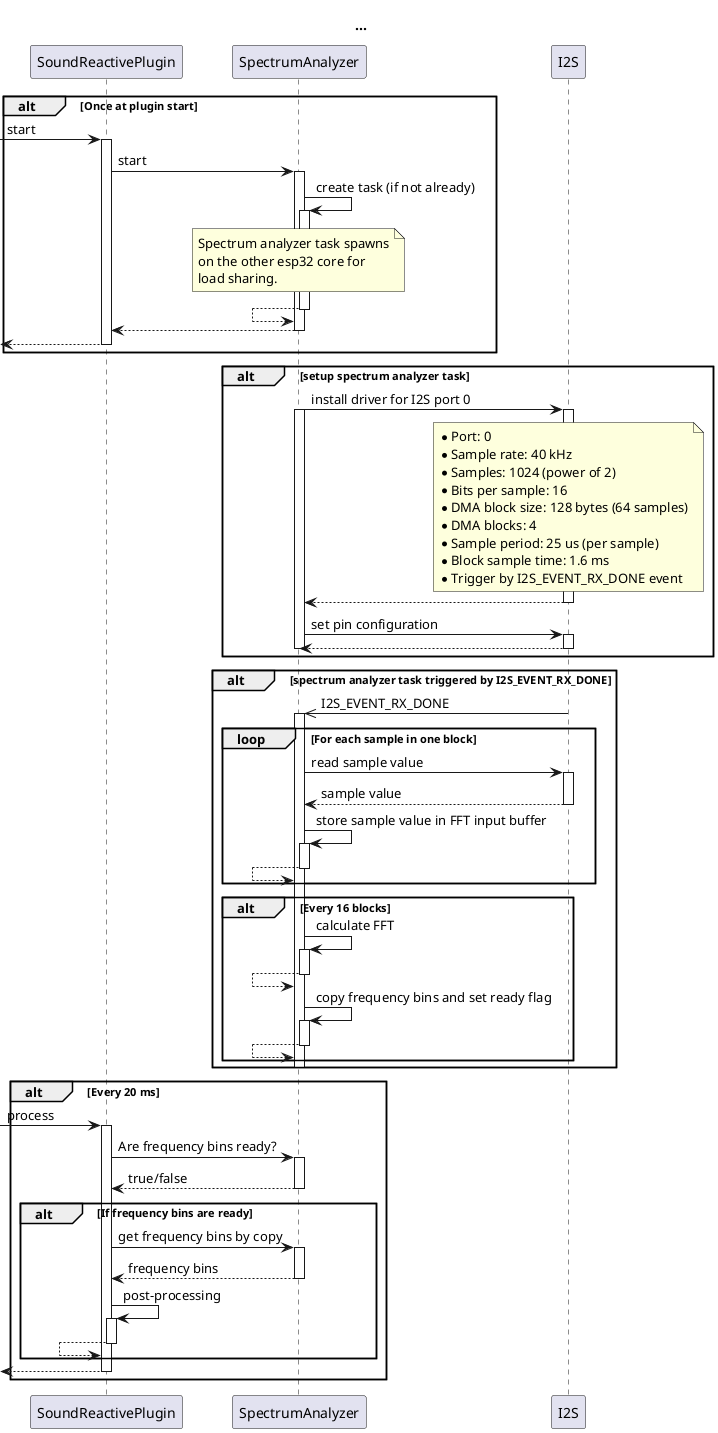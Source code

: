 @startuml

title ...

participant "SoundReactivePlugin" as plugin
participant "SpectrumAnalyzer" as specAnalyzer
participant "I2S" as i2s

autoactivate on

alt Once at plugin start

-> plugin: start
plugin -> specAnalyzer: start
specAnalyzer -> specAnalyzer: create task (if not already)

note over specAnalyzer
    Spectrum analyzer task spawns
    on the other esp32 core for
    load sharing.
end note

specAnalyzer <-- specAnalyzer
plugin <-- specAnalyzer
<-- plugin

end alt

alt setup spectrum analyzer task

    specAnalyzer -> i2s: install driver for I2S port 0

    activate specAnalyzer

    note over i2s
        * Port: 0
        * Sample rate: 40 kHz
        * Samples: 1024 (power of 2)
        * Bits per sample: 16
        * DMA block size: 128 bytes (64 samples)
        * DMA blocks: 4
        * Sample period: 25 us (per sample)
        * Block sample time: 1.6 ms
        * Trigger by I2S_EVENT_RX_DONE event
    end note

    specAnalyzer <-- i2s

    specAnalyzer -> i2s: set pin configuration
    specAnalyzer <-- i2s

    deactivate specAnalyzer

end alt

alt spectrum analyzer task triggered by I2S_EVENT_RX_DONE

    specAnalyzer <<- i2s: I2S_EVENT_RX_DONE

    loop For each sample in one block

        specAnalyzer -> i2s: read sample value
        specAnalyzer <-- i2s: sample value
        specAnalyzer -> specAnalyzer: store sample value in FFT input buffer
        specAnalyzer <-- specAnalyzer

    end loop

    alt Every 16 blocks

        specAnalyzer -> specAnalyzer: calculate FFT
        specAnalyzer <-- specAnalyzer
        specAnalyzer -> specAnalyzer: copy frequency bins and set ready flag
        specAnalyzer <-- specAnalyzer

    end alt

    deactivate specAnalyzer

end alt

alt Every 20 ms

-> plugin: process
plugin -> specAnalyzer: Are frequency bins ready?
plugin <-- specAnalyzer: true/false

alt If frequency bins are ready

    plugin -> specAnalyzer: get frequency bins by copy
    plugin <-- specAnalyzer: frequency bins

    plugin -> plugin: post-processing
    plugin <-- plugin

end alt

<-- plugin

end loop

@enduml
